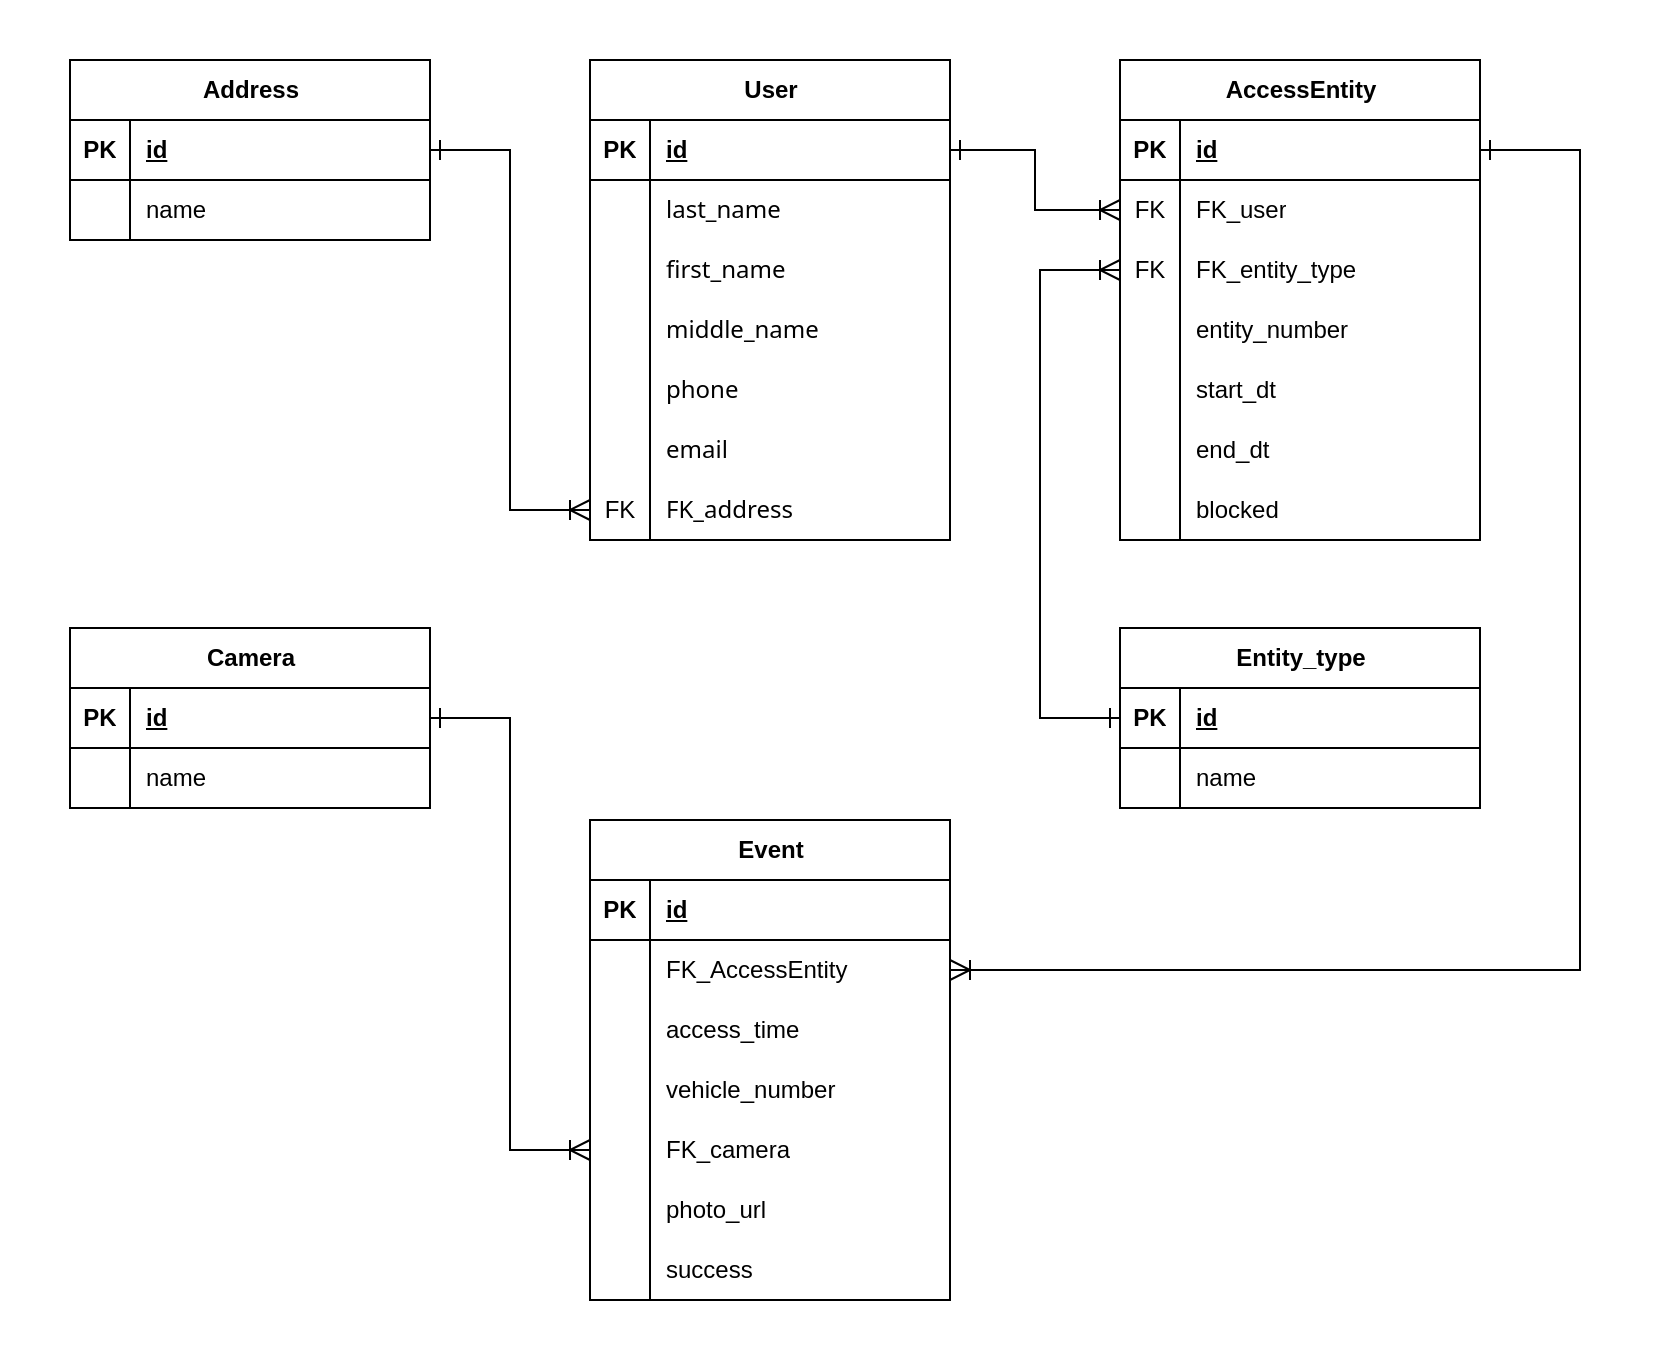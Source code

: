 <mxfile version="24.2.5" type="device">
  <diagram name="Страница — 1" id="ZFLMnjEEjDK_UrK1XO5l">
    <mxGraphModel dx="1436" dy="853" grid="1" gridSize="10" guides="1" tooltips="1" connect="1" arrows="1" fold="1" page="1" pageScale="1" pageWidth="1169" pageHeight="827" background="none" math="0" shadow="0">
      <root>
        <mxCell id="0" />
        <mxCell id="1" parent="0" />
        <mxCell id="rfX3fmeTe_TzDn6MFL8E-45" value="" style="rounded=0;whiteSpace=wrap;html=1;labelBackgroundColor=none;fontColor=default;labelBorderColor=none;strokeColor=none;" vertex="1" parent="1">
          <mxGeometry x="50" y="10" width="830" height="680" as="geometry" />
        </mxCell>
        <mxCell id="8xm2RryPE5Os0l2a6KrY-1" value="User" style="shape=table;startSize=30;container=1;collapsible=1;childLayout=tableLayout;fixedRows=1;rowLines=0;fontStyle=1;align=center;resizeLast=1;html=1;labelBackgroundColor=none;fontColor=default;labelBorderColor=none;" parent="1" vertex="1">
          <mxGeometry x="345" y="40" width="180" height="240" as="geometry" />
        </mxCell>
        <mxCell id="8xm2RryPE5Os0l2a6KrY-2" value="" style="shape=tableRow;horizontal=0;startSize=0;swimlaneHead=0;swimlaneBody=0;fillColor=none;collapsible=0;dropTarget=0;points=[[0,0.5],[1,0.5]];portConstraint=eastwest;top=0;left=0;right=0;bottom=1;labelBackgroundColor=none;fontColor=default;labelBorderColor=none;" parent="8xm2RryPE5Os0l2a6KrY-1" vertex="1">
          <mxGeometry y="30" width="180" height="30" as="geometry" />
        </mxCell>
        <mxCell id="8xm2RryPE5Os0l2a6KrY-3" value="PK" style="shape=partialRectangle;connectable=0;fillColor=none;top=0;left=0;bottom=0;right=0;fontStyle=1;overflow=hidden;whiteSpace=wrap;html=1;labelBackgroundColor=none;fontColor=default;labelBorderColor=none;" parent="8xm2RryPE5Os0l2a6KrY-2" vertex="1">
          <mxGeometry width="30" height="30" as="geometry">
            <mxRectangle width="30" height="30" as="alternateBounds" />
          </mxGeometry>
        </mxCell>
        <mxCell id="8xm2RryPE5Os0l2a6KrY-4" value="id" style="shape=partialRectangle;connectable=0;fillColor=none;top=0;left=0;bottom=0;right=0;align=left;spacingLeft=6;fontStyle=5;overflow=hidden;whiteSpace=wrap;html=1;labelBackgroundColor=none;fontColor=default;labelBorderColor=none;" parent="8xm2RryPE5Os0l2a6KrY-2" vertex="1">
          <mxGeometry x="30" width="150" height="30" as="geometry">
            <mxRectangle width="150" height="30" as="alternateBounds" />
          </mxGeometry>
        </mxCell>
        <mxCell id="8xm2RryPE5Os0l2a6KrY-5" value="" style="shape=tableRow;horizontal=0;startSize=0;swimlaneHead=0;swimlaneBody=0;fillColor=none;collapsible=0;dropTarget=0;points=[[0,0.5],[1,0.5]];portConstraint=eastwest;top=0;left=0;right=0;bottom=0;labelBackgroundColor=none;fontColor=default;labelBorderColor=none;" parent="8xm2RryPE5Os0l2a6KrY-1" vertex="1">
          <mxGeometry y="60" width="180" height="30" as="geometry" />
        </mxCell>
        <mxCell id="8xm2RryPE5Os0l2a6KrY-6" value="" style="shape=partialRectangle;connectable=0;fillColor=none;top=0;left=0;bottom=0;right=0;editable=1;overflow=hidden;whiteSpace=wrap;html=1;labelBackgroundColor=none;fontColor=default;labelBorderColor=none;" parent="8xm2RryPE5Os0l2a6KrY-5" vertex="1">
          <mxGeometry width="30" height="30" as="geometry">
            <mxRectangle width="30" height="30" as="alternateBounds" />
          </mxGeometry>
        </mxCell>
        <mxCell id="8xm2RryPE5Os0l2a6KrY-7" value="&lt;span style=&quot;font-family: Söhne, ui-sans-serif, system-ui, -apple-system, &amp;quot;Segoe UI&amp;quot;, Roboto, Ubuntu, Cantarell, &amp;quot;Noto Sans&amp;quot;, sans-serif, &amp;quot;Helvetica Neue&amp;quot;, Arial, &amp;quot;Apple Color Emoji&amp;quot;, &amp;quot;Segoe UI Emoji&amp;quot;, &amp;quot;Segoe UI Symbol&amp;quot;, &amp;quot;Noto Color Emoji&amp;quot;; white-space-collapse: preserve;&quot;&gt;&lt;font style=&quot;font-size: 12px;&quot;&gt;last_name&lt;/font&gt;&lt;/span&gt;" style="shape=partialRectangle;connectable=0;fillColor=none;top=0;left=0;bottom=0;right=0;align=left;spacingLeft=6;overflow=hidden;whiteSpace=wrap;html=1;labelBackgroundColor=none;fontColor=default;labelBorderColor=none;" parent="8xm2RryPE5Os0l2a6KrY-5" vertex="1">
          <mxGeometry x="30" width="150" height="30" as="geometry">
            <mxRectangle width="150" height="30" as="alternateBounds" />
          </mxGeometry>
        </mxCell>
        <mxCell id="8xm2RryPE5Os0l2a6KrY-8" value="" style="shape=tableRow;horizontal=0;startSize=0;swimlaneHead=0;swimlaneBody=0;fillColor=none;collapsible=0;dropTarget=0;points=[[0,0.5],[1,0.5]];portConstraint=eastwest;top=0;left=0;right=0;bottom=0;labelBackgroundColor=none;fontColor=default;labelBorderColor=none;" parent="8xm2RryPE5Os0l2a6KrY-1" vertex="1">
          <mxGeometry y="90" width="180" height="30" as="geometry" />
        </mxCell>
        <mxCell id="8xm2RryPE5Os0l2a6KrY-9" value="" style="shape=partialRectangle;connectable=0;fillColor=none;top=0;left=0;bottom=0;right=0;editable=1;overflow=hidden;whiteSpace=wrap;html=1;labelBackgroundColor=none;fontColor=default;labelBorderColor=none;" parent="8xm2RryPE5Os0l2a6KrY-8" vertex="1">
          <mxGeometry width="30" height="30" as="geometry">
            <mxRectangle width="30" height="30" as="alternateBounds" />
          </mxGeometry>
        </mxCell>
        <mxCell id="8xm2RryPE5Os0l2a6KrY-10" value="&lt;span style=&quot;font-family: Söhne, ui-sans-serif, system-ui, -apple-system, &amp;quot;Segoe UI&amp;quot;, Roboto, Ubuntu, Cantarell, &amp;quot;Noto Sans&amp;quot;, sans-serif, &amp;quot;Helvetica Neue&amp;quot;, Arial, &amp;quot;Apple Color Emoji&amp;quot;, &amp;quot;Segoe UI Emoji&amp;quot;, &amp;quot;Segoe UI Symbol&amp;quot;, &amp;quot;Noto Color Emoji&amp;quot;; white-space-collapse: preserve;&quot;&gt;&lt;font style=&quot;font-size: 12px;&quot;&gt;first_name&lt;/font&gt;&lt;/span&gt;" style="shape=partialRectangle;connectable=0;fillColor=none;top=0;left=0;bottom=0;right=0;align=left;spacingLeft=6;overflow=hidden;whiteSpace=wrap;html=1;labelBackgroundColor=none;fontColor=default;labelBorderColor=none;" parent="8xm2RryPE5Os0l2a6KrY-8" vertex="1">
          <mxGeometry x="30" width="150" height="30" as="geometry">
            <mxRectangle width="150" height="30" as="alternateBounds" />
          </mxGeometry>
        </mxCell>
        <mxCell id="8xm2RryPE5Os0l2a6KrY-11" value="" style="shape=tableRow;horizontal=0;startSize=0;swimlaneHead=0;swimlaneBody=0;fillColor=none;collapsible=0;dropTarget=0;points=[[0,0.5],[1,0.5]];portConstraint=eastwest;top=0;left=0;right=0;bottom=0;labelBackgroundColor=none;fontColor=default;labelBorderColor=none;" parent="8xm2RryPE5Os0l2a6KrY-1" vertex="1">
          <mxGeometry y="120" width="180" height="30" as="geometry" />
        </mxCell>
        <mxCell id="8xm2RryPE5Os0l2a6KrY-12" value="" style="shape=partialRectangle;connectable=0;fillColor=none;top=0;left=0;bottom=0;right=0;editable=1;overflow=hidden;whiteSpace=wrap;html=1;labelBackgroundColor=none;fontColor=default;labelBorderColor=none;" parent="8xm2RryPE5Os0l2a6KrY-11" vertex="1">
          <mxGeometry width="30" height="30" as="geometry">
            <mxRectangle width="30" height="30" as="alternateBounds" />
          </mxGeometry>
        </mxCell>
        <mxCell id="8xm2RryPE5Os0l2a6KrY-13" value="&lt;span style=&quot;font-family: Söhne, ui-sans-serif, system-ui, -apple-system, &amp;quot;Segoe UI&amp;quot;, Roboto, Ubuntu, Cantarell, &amp;quot;Noto Sans&amp;quot;, sans-serif, &amp;quot;Helvetica Neue&amp;quot;, Arial, &amp;quot;Apple Color Emoji&amp;quot;, &amp;quot;Segoe UI Emoji&amp;quot;, &amp;quot;Segoe UI Symbol&amp;quot;, &amp;quot;Noto Color Emoji&amp;quot;; white-space-collapse: preserve;&quot;&gt;&lt;font style=&quot;font-size: 12px;&quot;&gt;middle_name&lt;/font&gt;&lt;/span&gt;" style="shape=partialRectangle;connectable=0;fillColor=none;top=0;left=0;bottom=0;right=0;align=left;spacingLeft=6;overflow=hidden;whiteSpace=wrap;html=1;labelBackgroundColor=none;fontColor=default;labelBorderColor=none;" parent="8xm2RryPE5Os0l2a6KrY-11" vertex="1">
          <mxGeometry x="30" width="150" height="30" as="geometry">
            <mxRectangle width="150" height="30" as="alternateBounds" />
          </mxGeometry>
        </mxCell>
        <mxCell id="8xm2RryPE5Os0l2a6KrY-17" value="" style="shape=tableRow;horizontal=0;startSize=0;swimlaneHead=0;swimlaneBody=0;fillColor=none;collapsible=0;dropTarget=0;points=[[0,0.5],[1,0.5]];portConstraint=eastwest;top=0;left=0;right=0;bottom=0;labelBackgroundColor=none;fontColor=default;labelBorderColor=none;" parent="8xm2RryPE5Os0l2a6KrY-1" vertex="1">
          <mxGeometry y="150" width="180" height="30" as="geometry" />
        </mxCell>
        <mxCell id="8xm2RryPE5Os0l2a6KrY-18" value="" style="shape=partialRectangle;connectable=0;fillColor=none;top=0;left=0;bottom=0;right=0;editable=1;overflow=hidden;whiteSpace=wrap;html=1;labelBackgroundColor=none;fontColor=default;labelBorderColor=none;" parent="8xm2RryPE5Os0l2a6KrY-17" vertex="1">
          <mxGeometry width="30" height="30" as="geometry">
            <mxRectangle width="30" height="30" as="alternateBounds" />
          </mxGeometry>
        </mxCell>
        <mxCell id="8xm2RryPE5Os0l2a6KrY-19" value="&lt;span style=&quot;font-family: Söhne, ui-sans-serif, system-ui, -apple-system, &amp;quot;Segoe UI&amp;quot;, Roboto, Ubuntu, Cantarell, &amp;quot;Noto Sans&amp;quot;, sans-serif, &amp;quot;Helvetica Neue&amp;quot;, Arial, &amp;quot;Apple Color Emoji&amp;quot;, &amp;quot;Segoe UI Emoji&amp;quot;, &amp;quot;Segoe UI Symbol&amp;quot;, &amp;quot;Noto Color Emoji&amp;quot;; white-space-collapse: preserve;&quot;&gt;&lt;font style=&quot;font-size: 12px;&quot;&gt;phone&lt;/font&gt;&lt;/span&gt;" style="shape=partialRectangle;connectable=0;fillColor=none;top=0;left=0;bottom=0;right=0;align=left;spacingLeft=6;overflow=hidden;whiteSpace=wrap;html=1;labelBackgroundColor=none;fontColor=default;labelBorderColor=none;" parent="8xm2RryPE5Os0l2a6KrY-17" vertex="1">
          <mxGeometry x="30" width="150" height="30" as="geometry">
            <mxRectangle width="150" height="30" as="alternateBounds" />
          </mxGeometry>
        </mxCell>
        <mxCell id="8xm2RryPE5Os0l2a6KrY-14" value="" style="shape=tableRow;horizontal=0;startSize=0;swimlaneHead=0;swimlaneBody=0;fillColor=none;collapsible=0;dropTarget=0;points=[[0,0.5],[1,0.5]];portConstraint=eastwest;top=0;left=0;right=0;bottom=0;labelBackgroundColor=none;fontColor=default;labelBorderColor=none;" parent="8xm2RryPE5Os0l2a6KrY-1" vertex="1">
          <mxGeometry y="180" width="180" height="30" as="geometry" />
        </mxCell>
        <mxCell id="8xm2RryPE5Os0l2a6KrY-15" value="" style="shape=partialRectangle;connectable=0;fillColor=none;top=0;left=0;bottom=0;right=0;editable=1;overflow=hidden;whiteSpace=wrap;html=1;labelBackgroundColor=none;fontColor=default;labelBorderColor=none;" parent="8xm2RryPE5Os0l2a6KrY-14" vertex="1">
          <mxGeometry width="30" height="30" as="geometry">
            <mxRectangle width="30" height="30" as="alternateBounds" />
          </mxGeometry>
        </mxCell>
        <mxCell id="8xm2RryPE5Os0l2a6KrY-16" value="&lt;font face=&quot;Söhne, ui-sans-serif, system-ui, -apple-system, Segoe UI, Roboto, Ubuntu, Cantarell, Noto Sans, sans-serif, Helvetica Neue, Arial, Apple Color Emoji, Segoe UI Emoji, Segoe UI Symbol, Noto Color Emoji&quot;&gt;&lt;span style=&quot;white-space-collapse: preserve;&quot;&gt;email&lt;/span&gt;&lt;/font&gt;" style="shape=partialRectangle;connectable=0;fillColor=none;top=0;left=0;bottom=0;right=0;align=left;spacingLeft=6;overflow=hidden;whiteSpace=wrap;html=1;labelBackgroundColor=none;fontColor=default;labelBorderColor=none;" parent="8xm2RryPE5Os0l2a6KrY-14" vertex="1">
          <mxGeometry x="30" width="150" height="30" as="geometry">
            <mxRectangle width="150" height="30" as="alternateBounds" />
          </mxGeometry>
        </mxCell>
        <mxCell id="8xm2RryPE5Os0l2a6KrY-20" value="" style="shape=tableRow;horizontal=0;startSize=0;swimlaneHead=0;swimlaneBody=0;fillColor=none;collapsible=0;dropTarget=0;points=[[0,0.5],[1,0.5]];portConstraint=eastwest;top=0;left=0;right=0;bottom=0;labelBackgroundColor=none;fontColor=default;labelBorderColor=none;" parent="8xm2RryPE5Os0l2a6KrY-1" vertex="1">
          <mxGeometry y="210" width="180" height="30" as="geometry" />
        </mxCell>
        <mxCell id="8xm2RryPE5Os0l2a6KrY-21" value="FK" style="shape=partialRectangle;connectable=0;fillColor=none;top=0;left=0;bottom=0;right=0;editable=1;overflow=hidden;whiteSpace=wrap;html=1;labelBackgroundColor=none;fontColor=default;labelBorderColor=none;" parent="8xm2RryPE5Os0l2a6KrY-20" vertex="1">
          <mxGeometry width="30" height="30" as="geometry">
            <mxRectangle width="30" height="30" as="alternateBounds" />
          </mxGeometry>
        </mxCell>
        <mxCell id="8xm2RryPE5Os0l2a6KrY-22" value="&lt;span style=&quot;font-family: Söhne, ui-sans-serif, system-ui, -apple-system, &amp;quot;Segoe UI&amp;quot;, Roboto, Ubuntu, Cantarell, &amp;quot;Noto Sans&amp;quot;, sans-serif, &amp;quot;Helvetica Neue&amp;quot;, Arial, &amp;quot;Apple Color Emoji&amp;quot;, &amp;quot;Segoe UI Emoji&amp;quot;, &amp;quot;Segoe UI Symbol&amp;quot;, &amp;quot;Noto Color Emoji&amp;quot;; white-space-collapse: preserve;&quot;&gt;&lt;font style=&quot;font-size: 12px;&quot;&gt;FK_address&lt;/font&gt;&lt;/span&gt;" style="shape=partialRectangle;connectable=0;fillColor=none;top=0;left=0;bottom=0;right=0;align=left;spacingLeft=6;overflow=hidden;whiteSpace=wrap;html=1;labelBackgroundColor=none;fontColor=default;labelBorderColor=none;" parent="8xm2RryPE5Os0l2a6KrY-20" vertex="1">
          <mxGeometry x="30" width="150" height="30" as="geometry">
            <mxRectangle width="150" height="30" as="alternateBounds" />
          </mxGeometry>
        </mxCell>
        <mxCell id="8xm2RryPE5Os0l2a6KrY-23" value="&lt;span style=&quot;border: 0px solid rgb(227, 227, 227); box-sizing: border-box; --tw-border-spacing-x: 0; --tw-border-spacing-y: 0; --tw-translate-x: 0; --tw-translate-y: 0; --tw-rotate: 0; --tw-skew-x: 0; --tw-skew-y: 0; --tw-scale-x: 1; --tw-scale-y: 1; --tw-pan-x: ; --tw-pan-y: ; --tw-pinch-zoom: ; --tw-scroll-snap-strictness: proximity; --tw-gradient-from-position: ; --tw-gradient-via-position: ; --tw-gradient-to-position: ; --tw-ordinal: ; --tw-slashed-zero: ; --tw-numeric-figure: ; --tw-numeric-spacing: ; --tw-numeric-fraction: ; --tw-ring-inset: ; --tw-ring-offset-width: 0px; --tw-ring-offset-color: #fff; --tw-ring-color: rgba(69,89,164,.5); --tw-ring-offset-shadow: 0 0 transparent; --tw-ring-shadow: 0 0 transparent; --tw-shadow: 0 0 transparent; --tw-shadow-colored: 0 0 transparent; --tw-blur: ; --tw-brightness: ; --tw-contrast: ; --tw-grayscale: ; --tw-hue-rotate: ; --tw-invert: ; --tw-saturate: ; --tw-sepia: ; --tw-drop-shadow: ; --tw-backdrop-blur: ; --tw-backdrop-brightness: ; --tw-backdrop-contrast: ; --tw-backdrop-grayscale: ; --tw-backdrop-hue-rotate: ; --tw-backdrop-invert: ; --tw-backdrop-opacity: ; --tw-backdrop-saturate: ; --tw-backdrop-sepia: ; --tw-contain-size: ; --tw-contain-layout: ; --tw-contain-paint: ; --tw-contain-style: ; text-align: left; white-space: pre-wrap;&quot;&gt;&lt;font face=&quot;Helvetica&quot; style=&quot;font-size: 12px;&quot;&gt;AccessEntity&lt;/font&gt;&lt;/span&gt;" style="shape=table;startSize=30;container=1;collapsible=1;childLayout=tableLayout;fixedRows=1;rowLines=0;fontStyle=1;align=center;resizeLast=1;html=1;labelBackgroundColor=none;fontColor=default;labelBorderColor=none;" parent="1" vertex="1">
          <mxGeometry x="610" y="40" width="180" height="240" as="geometry" />
        </mxCell>
        <mxCell id="8xm2RryPE5Os0l2a6KrY-24" value="" style="shape=tableRow;horizontal=0;startSize=0;swimlaneHead=0;swimlaneBody=0;fillColor=none;collapsible=0;dropTarget=0;points=[[0,0.5],[1,0.5]];portConstraint=eastwest;top=0;left=0;right=0;bottom=1;labelBackgroundColor=none;fontColor=default;labelBorderColor=none;" parent="8xm2RryPE5Os0l2a6KrY-23" vertex="1">
          <mxGeometry y="30" width="180" height="30" as="geometry" />
        </mxCell>
        <mxCell id="8xm2RryPE5Os0l2a6KrY-25" value="PK" style="shape=partialRectangle;connectable=0;fillColor=none;top=0;left=0;bottom=0;right=0;fontStyle=1;overflow=hidden;whiteSpace=wrap;html=1;labelBackgroundColor=none;fontColor=default;labelBorderColor=none;" parent="8xm2RryPE5Os0l2a6KrY-24" vertex="1">
          <mxGeometry width="30" height="30" as="geometry">
            <mxRectangle width="30" height="30" as="alternateBounds" />
          </mxGeometry>
        </mxCell>
        <mxCell id="8xm2RryPE5Os0l2a6KrY-26" value="id" style="shape=partialRectangle;connectable=0;fillColor=none;top=0;left=0;bottom=0;right=0;align=left;spacingLeft=6;fontStyle=5;overflow=hidden;whiteSpace=wrap;html=1;labelBackgroundColor=none;fontColor=default;labelBorderColor=none;" parent="8xm2RryPE5Os0l2a6KrY-24" vertex="1">
          <mxGeometry x="30" width="150" height="30" as="geometry">
            <mxRectangle width="150" height="30" as="alternateBounds" />
          </mxGeometry>
        </mxCell>
        <mxCell id="8xm2RryPE5Os0l2a6KrY-27" value="" style="shape=tableRow;horizontal=0;startSize=0;swimlaneHead=0;swimlaneBody=0;fillColor=none;collapsible=0;dropTarget=0;points=[[0,0.5],[1,0.5]];portConstraint=eastwest;top=0;left=0;right=0;bottom=0;labelBackgroundColor=none;fontColor=default;labelBorderColor=none;" parent="8xm2RryPE5Os0l2a6KrY-23" vertex="1">
          <mxGeometry y="60" width="180" height="30" as="geometry" />
        </mxCell>
        <mxCell id="8xm2RryPE5Os0l2a6KrY-28" value="FK" style="shape=partialRectangle;connectable=0;fillColor=none;top=0;left=0;bottom=0;right=0;editable=1;overflow=hidden;whiteSpace=wrap;html=1;labelBackgroundColor=none;fontColor=default;labelBorderColor=none;" parent="8xm2RryPE5Os0l2a6KrY-27" vertex="1">
          <mxGeometry width="30" height="30" as="geometry">
            <mxRectangle width="30" height="30" as="alternateBounds" />
          </mxGeometry>
        </mxCell>
        <mxCell id="8xm2RryPE5Os0l2a6KrY-29" value="FK_user" style="shape=partialRectangle;connectable=0;fillColor=none;top=0;left=0;bottom=0;right=0;align=left;spacingLeft=6;overflow=hidden;whiteSpace=wrap;html=1;labelBackgroundColor=none;fontColor=default;labelBorderColor=none;" parent="8xm2RryPE5Os0l2a6KrY-27" vertex="1">
          <mxGeometry x="30" width="150" height="30" as="geometry">
            <mxRectangle width="150" height="30" as="alternateBounds" />
          </mxGeometry>
        </mxCell>
        <mxCell id="8xm2RryPE5Os0l2a6KrY-30" value="" style="shape=tableRow;horizontal=0;startSize=0;swimlaneHead=0;swimlaneBody=0;fillColor=none;collapsible=0;dropTarget=0;points=[[0,0.5],[1,0.5]];portConstraint=eastwest;top=0;left=0;right=0;bottom=0;labelBackgroundColor=none;fontColor=default;labelBorderColor=none;" parent="8xm2RryPE5Os0l2a6KrY-23" vertex="1">
          <mxGeometry y="90" width="180" height="30" as="geometry" />
        </mxCell>
        <mxCell id="8xm2RryPE5Os0l2a6KrY-31" value="&lt;span style=&quot;text-align: left; white-space-collapse: preserve;&quot;&gt;FK&lt;/span&gt;" style="shape=partialRectangle;connectable=0;fillColor=none;top=0;left=0;bottom=0;right=0;editable=1;overflow=hidden;whiteSpace=wrap;html=1;labelBackgroundColor=none;fontColor=default;labelBorderColor=none;" parent="8xm2RryPE5Os0l2a6KrY-30" vertex="1">
          <mxGeometry width="30" height="30" as="geometry">
            <mxRectangle width="30" height="30" as="alternateBounds" />
          </mxGeometry>
        </mxCell>
        <mxCell id="8xm2RryPE5Os0l2a6KrY-32" value="&lt;span style=&quot;white-space-collapse: preserve;&quot;&gt;&lt;font style=&quot;font-size: 12px;&quot;&gt;FK_entity_type&lt;/font&gt;&lt;/span&gt;" style="shape=partialRectangle;connectable=0;fillColor=none;top=0;left=0;bottom=0;right=0;align=left;spacingLeft=6;overflow=hidden;whiteSpace=wrap;html=1;labelBackgroundColor=none;fontColor=default;labelBorderColor=none;" parent="8xm2RryPE5Os0l2a6KrY-30" vertex="1">
          <mxGeometry x="30" width="150" height="30" as="geometry">
            <mxRectangle width="150" height="30" as="alternateBounds" />
          </mxGeometry>
        </mxCell>
        <mxCell id="8xm2RryPE5Os0l2a6KrY-33" value="" style="shape=tableRow;horizontal=0;startSize=0;swimlaneHead=0;swimlaneBody=0;fillColor=none;collapsible=0;dropTarget=0;points=[[0,0.5],[1,0.5]];portConstraint=eastwest;top=0;left=0;right=0;bottom=0;labelBackgroundColor=none;fontColor=default;labelBorderColor=none;" parent="8xm2RryPE5Os0l2a6KrY-23" vertex="1">
          <mxGeometry y="120" width="180" height="30" as="geometry" />
        </mxCell>
        <mxCell id="8xm2RryPE5Os0l2a6KrY-34" value="" style="shape=partialRectangle;connectable=0;fillColor=none;top=0;left=0;bottom=0;right=0;editable=1;overflow=hidden;whiteSpace=wrap;html=1;labelBackgroundColor=none;fontColor=default;labelBorderColor=none;" parent="8xm2RryPE5Os0l2a6KrY-33" vertex="1">
          <mxGeometry width="30" height="30" as="geometry">
            <mxRectangle width="30" height="30" as="alternateBounds" />
          </mxGeometry>
        </mxCell>
        <mxCell id="8xm2RryPE5Os0l2a6KrY-35" value="&lt;span style=&quot;white-space-collapse: preserve;&quot;&gt;&lt;font face=&quot;Helvetica&quot; style=&quot;font-size: 12px;&quot;&gt;entity_number&lt;/font&gt;&lt;/span&gt;" style="shape=partialRectangle;connectable=0;fillColor=none;top=0;left=0;bottom=0;right=0;align=left;spacingLeft=6;overflow=hidden;whiteSpace=wrap;html=1;labelBackgroundColor=none;fontColor=default;labelBorderColor=none;" parent="8xm2RryPE5Os0l2a6KrY-33" vertex="1">
          <mxGeometry x="30" width="150" height="30" as="geometry">
            <mxRectangle width="150" height="30" as="alternateBounds" />
          </mxGeometry>
        </mxCell>
        <mxCell id="8xm2RryPE5Os0l2a6KrY-36" value="" style="shape=tableRow;horizontal=0;startSize=0;swimlaneHead=0;swimlaneBody=0;fillColor=none;collapsible=0;dropTarget=0;points=[[0,0.5],[1,0.5]];portConstraint=eastwest;top=0;left=0;right=0;bottom=0;labelBackgroundColor=none;fontColor=default;labelBorderColor=none;" parent="8xm2RryPE5Os0l2a6KrY-23" vertex="1">
          <mxGeometry y="150" width="180" height="30" as="geometry" />
        </mxCell>
        <mxCell id="8xm2RryPE5Os0l2a6KrY-37" value="" style="shape=partialRectangle;connectable=0;fillColor=none;top=0;left=0;bottom=0;right=0;editable=1;overflow=hidden;whiteSpace=wrap;html=1;labelBackgroundColor=none;fontColor=default;labelBorderColor=none;" parent="8xm2RryPE5Os0l2a6KrY-36" vertex="1">
          <mxGeometry width="30" height="30" as="geometry">
            <mxRectangle width="30" height="30" as="alternateBounds" />
          </mxGeometry>
        </mxCell>
        <mxCell id="8xm2RryPE5Os0l2a6KrY-38" value="start_dt" style="shape=partialRectangle;connectable=0;fillColor=none;top=0;left=0;bottom=0;right=0;align=left;spacingLeft=6;overflow=hidden;whiteSpace=wrap;html=1;labelBackgroundColor=none;fontColor=default;labelBorderColor=none;" parent="8xm2RryPE5Os0l2a6KrY-36" vertex="1">
          <mxGeometry x="30" width="150" height="30" as="geometry">
            <mxRectangle width="150" height="30" as="alternateBounds" />
          </mxGeometry>
        </mxCell>
        <mxCell id="8xm2RryPE5Os0l2a6KrY-39" value="" style="shape=tableRow;horizontal=0;startSize=0;swimlaneHead=0;swimlaneBody=0;fillColor=none;collapsible=0;dropTarget=0;points=[[0,0.5],[1,0.5]];portConstraint=eastwest;top=0;left=0;right=0;bottom=0;labelBackgroundColor=none;fontColor=default;labelBorderColor=none;" parent="8xm2RryPE5Os0l2a6KrY-23" vertex="1">
          <mxGeometry y="180" width="180" height="30" as="geometry" />
        </mxCell>
        <mxCell id="8xm2RryPE5Os0l2a6KrY-40" value="" style="shape=partialRectangle;connectable=0;fillColor=none;top=0;left=0;bottom=0;right=0;editable=1;overflow=hidden;whiteSpace=wrap;html=1;labelBackgroundColor=none;fontColor=default;labelBorderColor=none;" parent="8xm2RryPE5Os0l2a6KrY-39" vertex="1">
          <mxGeometry width="30" height="30" as="geometry">
            <mxRectangle width="30" height="30" as="alternateBounds" />
          </mxGeometry>
        </mxCell>
        <mxCell id="8xm2RryPE5Os0l2a6KrY-41" value="end_dt" style="shape=partialRectangle;connectable=0;fillColor=none;top=0;left=0;bottom=0;right=0;align=left;spacingLeft=6;overflow=hidden;whiteSpace=wrap;html=1;labelBackgroundColor=none;fontColor=default;labelBorderColor=none;" parent="8xm2RryPE5Os0l2a6KrY-39" vertex="1">
          <mxGeometry x="30" width="150" height="30" as="geometry">
            <mxRectangle width="150" height="30" as="alternateBounds" />
          </mxGeometry>
        </mxCell>
        <mxCell id="8xm2RryPE5Os0l2a6KrY-42" value="" style="shape=tableRow;horizontal=0;startSize=0;swimlaneHead=0;swimlaneBody=0;fillColor=none;collapsible=0;dropTarget=0;points=[[0,0.5],[1,0.5]];portConstraint=eastwest;top=0;left=0;right=0;bottom=0;labelBackgroundColor=none;fontColor=default;labelBorderColor=none;" parent="8xm2RryPE5Os0l2a6KrY-23" vertex="1">
          <mxGeometry y="210" width="180" height="30" as="geometry" />
        </mxCell>
        <mxCell id="8xm2RryPE5Os0l2a6KrY-43" value="" style="shape=partialRectangle;connectable=0;fillColor=none;top=0;left=0;bottom=0;right=0;editable=1;overflow=hidden;whiteSpace=wrap;html=1;labelBackgroundColor=none;fontColor=default;labelBorderColor=none;" parent="8xm2RryPE5Os0l2a6KrY-42" vertex="1">
          <mxGeometry width="30" height="30" as="geometry">
            <mxRectangle width="30" height="30" as="alternateBounds" />
          </mxGeometry>
        </mxCell>
        <mxCell id="8xm2RryPE5Os0l2a6KrY-44" value="blocked" style="shape=partialRectangle;connectable=0;fillColor=none;top=0;left=0;bottom=0;right=0;align=left;spacingLeft=6;overflow=hidden;whiteSpace=wrap;html=1;labelBackgroundColor=none;fontColor=default;labelBorderColor=none;" parent="8xm2RryPE5Os0l2a6KrY-42" vertex="1">
          <mxGeometry x="30" width="150" height="30" as="geometry">
            <mxRectangle width="150" height="30" as="alternateBounds" />
          </mxGeometry>
        </mxCell>
        <mxCell id="8xm2RryPE5Os0l2a6KrY-45" value="Address" style="shape=table;startSize=30;container=1;collapsible=1;childLayout=tableLayout;fixedRows=1;rowLines=0;fontStyle=1;align=center;resizeLast=1;html=1;labelBackgroundColor=none;fontColor=default;labelBorderColor=none;" parent="1" vertex="1">
          <mxGeometry x="85" y="40" width="180" height="90" as="geometry" />
        </mxCell>
        <mxCell id="8xm2RryPE5Os0l2a6KrY-46" value="" style="shape=tableRow;horizontal=0;startSize=0;swimlaneHead=0;swimlaneBody=0;fillColor=none;collapsible=0;dropTarget=0;points=[[0,0.5],[1,0.5]];portConstraint=eastwest;top=0;left=0;right=0;bottom=1;labelBackgroundColor=none;fontColor=default;labelBorderColor=none;" parent="8xm2RryPE5Os0l2a6KrY-45" vertex="1">
          <mxGeometry y="30" width="180" height="30" as="geometry" />
        </mxCell>
        <mxCell id="8xm2RryPE5Os0l2a6KrY-47" value="PK" style="shape=partialRectangle;connectable=0;fillColor=none;top=0;left=0;bottom=0;right=0;fontStyle=1;overflow=hidden;whiteSpace=wrap;html=1;labelBackgroundColor=none;fontColor=default;labelBorderColor=none;" parent="8xm2RryPE5Os0l2a6KrY-46" vertex="1">
          <mxGeometry width="30" height="30" as="geometry">
            <mxRectangle width="30" height="30" as="alternateBounds" />
          </mxGeometry>
        </mxCell>
        <mxCell id="8xm2RryPE5Os0l2a6KrY-48" value="id" style="shape=partialRectangle;connectable=0;fillColor=none;top=0;left=0;bottom=0;right=0;align=left;spacingLeft=6;fontStyle=5;overflow=hidden;whiteSpace=wrap;html=1;labelBackgroundColor=none;fontColor=default;labelBorderColor=none;" parent="8xm2RryPE5Os0l2a6KrY-46" vertex="1">
          <mxGeometry x="30" width="150" height="30" as="geometry">
            <mxRectangle width="150" height="30" as="alternateBounds" />
          </mxGeometry>
        </mxCell>
        <mxCell id="8xm2RryPE5Os0l2a6KrY-49" value="" style="shape=tableRow;horizontal=0;startSize=0;swimlaneHead=0;swimlaneBody=0;fillColor=none;collapsible=0;dropTarget=0;points=[[0,0.5],[1,0.5]];portConstraint=eastwest;top=0;left=0;right=0;bottom=0;labelBackgroundColor=none;fontColor=default;labelBorderColor=none;" parent="8xm2RryPE5Os0l2a6KrY-45" vertex="1">
          <mxGeometry y="60" width="180" height="30" as="geometry" />
        </mxCell>
        <mxCell id="8xm2RryPE5Os0l2a6KrY-50" value="" style="shape=partialRectangle;connectable=0;fillColor=none;top=0;left=0;bottom=0;right=0;editable=1;overflow=hidden;whiteSpace=wrap;html=1;labelBackgroundColor=none;fontColor=default;labelBorderColor=none;" parent="8xm2RryPE5Os0l2a6KrY-49" vertex="1">
          <mxGeometry width="30" height="30" as="geometry">
            <mxRectangle width="30" height="30" as="alternateBounds" />
          </mxGeometry>
        </mxCell>
        <mxCell id="8xm2RryPE5Os0l2a6KrY-51" value="name" style="shape=partialRectangle;connectable=0;fillColor=none;top=0;left=0;bottom=0;right=0;align=left;spacingLeft=6;overflow=hidden;whiteSpace=wrap;html=1;labelBackgroundColor=none;fontColor=default;labelBorderColor=none;" parent="8xm2RryPE5Os0l2a6KrY-49" vertex="1">
          <mxGeometry x="30" width="150" height="30" as="geometry">
            <mxRectangle width="150" height="30" as="alternateBounds" />
          </mxGeometry>
        </mxCell>
        <mxCell id="8xm2RryPE5Os0l2a6KrY-80" value="Event" style="shape=table;startSize=30;container=1;collapsible=1;childLayout=tableLayout;fixedRows=1;rowLines=0;fontStyle=1;align=center;resizeLast=1;html=1;labelBackgroundColor=none;fontColor=default;labelBorderColor=none;" parent="1" vertex="1">
          <mxGeometry x="345" y="420" width="180" height="240" as="geometry" />
        </mxCell>
        <mxCell id="8xm2RryPE5Os0l2a6KrY-81" value="" style="shape=tableRow;horizontal=0;startSize=0;swimlaneHead=0;swimlaneBody=0;fillColor=none;collapsible=0;dropTarget=0;points=[[0,0.5],[1,0.5]];portConstraint=eastwest;top=0;left=0;right=0;bottom=1;labelBackgroundColor=none;fontColor=default;labelBorderColor=none;" parent="8xm2RryPE5Os0l2a6KrY-80" vertex="1">
          <mxGeometry y="30" width="180" height="30" as="geometry" />
        </mxCell>
        <mxCell id="8xm2RryPE5Os0l2a6KrY-82" value="PK" style="shape=partialRectangle;connectable=0;fillColor=none;top=0;left=0;bottom=0;right=0;fontStyle=1;overflow=hidden;whiteSpace=wrap;html=1;labelBackgroundColor=none;fontColor=default;labelBorderColor=none;" parent="8xm2RryPE5Os0l2a6KrY-81" vertex="1">
          <mxGeometry width="30" height="30" as="geometry">
            <mxRectangle width="30" height="30" as="alternateBounds" />
          </mxGeometry>
        </mxCell>
        <mxCell id="8xm2RryPE5Os0l2a6KrY-83" value="id" style="shape=partialRectangle;connectable=0;fillColor=none;top=0;left=0;bottom=0;right=0;align=left;spacingLeft=6;fontStyle=5;overflow=hidden;whiteSpace=wrap;html=1;labelBackgroundColor=none;fontColor=default;labelBorderColor=none;" parent="8xm2RryPE5Os0l2a6KrY-81" vertex="1">
          <mxGeometry x="30" width="150" height="30" as="geometry">
            <mxRectangle width="150" height="30" as="alternateBounds" />
          </mxGeometry>
        </mxCell>
        <mxCell id="8xm2RryPE5Os0l2a6KrY-87" value="" style="shape=tableRow;horizontal=0;startSize=0;swimlaneHead=0;swimlaneBody=0;fillColor=none;collapsible=0;dropTarget=0;points=[[0,0.5],[1,0.5]];portConstraint=eastwest;top=0;left=0;right=0;bottom=0;labelBackgroundColor=none;fontColor=default;labelBorderColor=none;" parent="8xm2RryPE5Os0l2a6KrY-80" vertex="1">
          <mxGeometry y="60" width="180" height="30" as="geometry" />
        </mxCell>
        <mxCell id="8xm2RryPE5Os0l2a6KrY-88" value="" style="shape=partialRectangle;connectable=0;fillColor=none;top=0;left=0;bottom=0;right=0;editable=1;overflow=hidden;whiteSpace=wrap;html=1;labelBackgroundColor=none;fontColor=default;labelBorderColor=none;" parent="8xm2RryPE5Os0l2a6KrY-87" vertex="1">
          <mxGeometry width="30" height="30" as="geometry">
            <mxRectangle width="30" height="30" as="alternateBounds" />
          </mxGeometry>
        </mxCell>
        <mxCell id="8xm2RryPE5Os0l2a6KrY-89" value="FK_&lt;span style=&quot;white-space-collapse: preserve;&quot;&gt;AccessEntity&lt;/span&gt;" style="shape=partialRectangle;connectable=0;fillColor=none;top=0;left=0;bottom=0;right=0;align=left;spacingLeft=6;overflow=hidden;whiteSpace=wrap;html=1;labelBackgroundColor=none;fontColor=default;labelBorderColor=none;" parent="8xm2RryPE5Os0l2a6KrY-87" vertex="1">
          <mxGeometry x="30" width="150" height="30" as="geometry">
            <mxRectangle width="150" height="30" as="alternateBounds" />
          </mxGeometry>
        </mxCell>
        <mxCell id="8xm2RryPE5Os0l2a6KrY-93" value="" style="shape=tableRow;horizontal=0;startSize=0;swimlaneHead=0;swimlaneBody=0;fillColor=none;collapsible=0;dropTarget=0;points=[[0,0.5],[1,0.5]];portConstraint=eastwest;top=0;left=0;right=0;bottom=0;labelBackgroundColor=none;fontColor=default;labelBorderColor=none;" parent="8xm2RryPE5Os0l2a6KrY-80" vertex="1">
          <mxGeometry y="90" width="180" height="30" as="geometry" />
        </mxCell>
        <mxCell id="8xm2RryPE5Os0l2a6KrY-94" value="" style="shape=partialRectangle;connectable=0;fillColor=none;top=0;left=0;bottom=0;right=0;editable=1;overflow=hidden;whiteSpace=wrap;html=1;labelBackgroundColor=none;fontColor=default;labelBorderColor=none;" parent="8xm2RryPE5Os0l2a6KrY-93" vertex="1">
          <mxGeometry width="30" height="30" as="geometry">
            <mxRectangle width="30" height="30" as="alternateBounds" />
          </mxGeometry>
        </mxCell>
        <mxCell id="8xm2RryPE5Os0l2a6KrY-95" value="&lt;span style=&quot;white-space: pre;&quot;&gt;&lt;font face=&quot;Helvetica&quot; style=&quot;font-size: 12px;&quot;&gt;access_time&lt;/font&gt;&lt;/span&gt;" style="shape=partialRectangle;connectable=0;fillColor=none;top=0;left=0;bottom=0;right=0;align=left;spacingLeft=6;overflow=hidden;whiteSpace=wrap;html=1;labelBackgroundColor=none;fontColor=default;labelBorderColor=none;" parent="8xm2RryPE5Os0l2a6KrY-93" vertex="1">
          <mxGeometry x="30" width="150" height="30" as="geometry">
            <mxRectangle width="150" height="30" as="alternateBounds" />
          </mxGeometry>
        </mxCell>
        <mxCell id="rfX3fmeTe_TzDn6MFL8E-1" value="" style="shape=tableRow;horizontal=0;startSize=0;swimlaneHead=0;swimlaneBody=0;fillColor=none;collapsible=0;dropTarget=0;points=[[0,0.5],[1,0.5]];portConstraint=eastwest;top=0;left=0;right=0;bottom=0;labelBackgroundColor=none;fontColor=default;labelBorderColor=none;" vertex="1" parent="8xm2RryPE5Os0l2a6KrY-80">
          <mxGeometry y="120" width="180" height="30" as="geometry" />
        </mxCell>
        <mxCell id="rfX3fmeTe_TzDn6MFL8E-2" value="" style="shape=partialRectangle;connectable=0;fillColor=none;top=0;left=0;bottom=0;right=0;editable=1;overflow=hidden;whiteSpace=wrap;html=1;labelBackgroundColor=none;fontColor=default;labelBorderColor=none;" vertex="1" parent="rfX3fmeTe_TzDn6MFL8E-1">
          <mxGeometry width="30" height="30" as="geometry">
            <mxRectangle width="30" height="30" as="alternateBounds" />
          </mxGeometry>
        </mxCell>
        <mxCell id="rfX3fmeTe_TzDn6MFL8E-3" value="vehicle_number" style="shape=partialRectangle;connectable=0;fillColor=none;top=0;left=0;bottom=0;right=0;align=left;spacingLeft=6;overflow=hidden;whiteSpace=wrap;html=1;labelBackgroundColor=none;fontColor=default;labelBorderColor=none;" vertex="1" parent="rfX3fmeTe_TzDn6MFL8E-1">
          <mxGeometry x="30" width="150" height="30" as="geometry">
            <mxRectangle width="150" height="30" as="alternateBounds" />
          </mxGeometry>
        </mxCell>
        <mxCell id="rfX3fmeTe_TzDn6MFL8E-4" value="" style="shape=tableRow;horizontal=0;startSize=0;swimlaneHead=0;swimlaneBody=0;fillColor=none;collapsible=0;dropTarget=0;points=[[0,0.5],[1,0.5]];portConstraint=eastwest;top=0;left=0;right=0;bottom=0;labelBackgroundColor=none;fontColor=default;labelBorderColor=none;" vertex="1" parent="8xm2RryPE5Os0l2a6KrY-80">
          <mxGeometry y="150" width="180" height="30" as="geometry" />
        </mxCell>
        <mxCell id="rfX3fmeTe_TzDn6MFL8E-5" value="" style="shape=partialRectangle;connectable=0;fillColor=none;top=0;left=0;bottom=0;right=0;editable=1;overflow=hidden;whiteSpace=wrap;html=1;labelBackgroundColor=none;fontColor=default;labelBorderColor=none;" vertex="1" parent="rfX3fmeTe_TzDn6MFL8E-4">
          <mxGeometry width="30" height="30" as="geometry">
            <mxRectangle width="30" height="30" as="alternateBounds" />
          </mxGeometry>
        </mxCell>
        <mxCell id="rfX3fmeTe_TzDn6MFL8E-6" value="FK_camera" style="shape=partialRectangle;connectable=0;fillColor=none;top=0;left=0;bottom=0;right=0;align=left;spacingLeft=6;overflow=hidden;whiteSpace=wrap;html=1;labelBackgroundColor=none;fontColor=default;labelBorderColor=none;" vertex="1" parent="rfX3fmeTe_TzDn6MFL8E-4">
          <mxGeometry x="30" width="150" height="30" as="geometry">
            <mxRectangle width="150" height="30" as="alternateBounds" />
          </mxGeometry>
        </mxCell>
        <mxCell id="rfX3fmeTe_TzDn6MFL8E-7" value="" style="shape=tableRow;horizontal=0;startSize=0;swimlaneHead=0;swimlaneBody=0;fillColor=none;collapsible=0;dropTarget=0;points=[[0,0.5],[1,0.5]];portConstraint=eastwest;top=0;left=0;right=0;bottom=0;labelBackgroundColor=none;fontColor=default;labelBorderColor=none;" vertex="1" parent="8xm2RryPE5Os0l2a6KrY-80">
          <mxGeometry y="180" width="180" height="30" as="geometry" />
        </mxCell>
        <mxCell id="rfX3fmeTe_TzDn6MFL8E-8" value="" style="shape=partialRectangle;connectable=0;fillColor=none;top=0;left=0;bottom=0;right=0;editable=1;overflow=hidden;whiteSpace=wrap;html=1;labelBackgroundColor=none;fontColor=default;labelBorderColor=none;" vertex="1" parent="rfX3fmeTe_TzDn6MFL8E-7">
          <mxGeometry width="30" height="30" as="geometry">
            <mxRectangle width="30" height="30" as="alternateBounds" />
          </mxGeometry>
        </mxCell>
        <mxCell id="rfX3fmeTe_TzDn6MFL8E-9" value="photo_url" style="shape=partialRectangle;connectable=0;fillColor=none;top=0;left=0;bottom=0;right=0;align=left;spacingLeft=6;overflow=hidden;whiteSpace=wrap;html=1;labelBackgroundColor=none;fontColor=default;labelBorderColor=none;" vertex="1" parent="rfX3fmeTe_TzDn6MFL8E-7">
          <mxGeometry x="30" width="150" height="30" as="geometry">
            <mxRectangle width="150" height="30" as="alternateBounds" />
          </mxGeometry>
        </mxCell>
        <mxCell id="rfX3fmeTe_TzDn6MFL8E-10" value="" style="shape=tableRow;horizontal=0;startSize=0;swimlaneHead=0;swimlaneBody=0;fillColor=none;collapsible=0;dropTarget=0;points=[[0,0.5],[1,0.5]];portConstraint=eastwest;top=0;left=0;right=0;bottom=0;labelBackgroundColor=none;fontColor=default;labelBorderColor=none;" vertex="1" parent="8xm2RryPE5Os0l2a6KrY-80">
          <mxGeometry y="210" width="180" height="30" as="geometry" />
        </mxCell>
        <mxCell id="rfX3fmeTe_TzDn6MFL8E-11" value="" style="shape=partialRectangle;connectable=0;fillColor=none;top=0;left=0;bottom=0;right=0;editable=1;overflow=hidden;whiteSpace=wrap;html=1;labelBackgroundColor=none;fontColor=default;labelBorderColor=none;" vertex="1" parent="rfX3fmeTe_TzDn6MFL8E-10">
          <mxGeometry width="30" height="30" as="geometry">
            <mxRectangle width="30" height="30" as="alternateBounds" />
          </mxGeometry>
        </mxCell>
        <mxCell id="rfX3fmeTe_TzDn6MFL8E-12" value="success" style="shape=partialRectangle;connectable=0;fillColor=none;top=0;left=0;bottom=0;right=0;align=left;spacingLeft=6;overflow=hidden;whiteSpace=wrap;html=1;labelBackgroundColor=none;fontColor=default;labelBorderColor=none;" vertex="1" parent="rfX3fmeTe_TzDn6MFL8E-10">
          <mxGeometry x="30" width="150" height="30" as="geometry">
            <mxRectangle width="150" height="30" as="alternateBounds" />
          </mxGeometry>
        </mxCell>
        <mxCell id="rfX3fmeTe_TzDn6MFL8E-13" value="&lt;span style=&quot;text-align: left; text-wrap: wrap;&quot;&gt;Camera&lt;/span&gt;" style="shape=table;startSize=30;container=1;collapsible=1;childLayout=tableLayout;fixedRows=1;rowLines=0;fontStyle=1;align=center;resizeLast=1;html=1;labelBackgroundColor=none;fontColor=default;labelBorderColor=none;" vertex="1" parent="1">
          <mxGeometry x="85" y="324" width="180" height="90" as="geometry" />
        </mxCell>
        <mxCell id="rfX3fmeTe_TzDn6MFL8E-14" value="" style="shape=tableRow;horizontal=0;startSize=0;swimlaneHead=0;swimlaneBody=0;fillColor=none;collapsible=0;dropTarget=0;points=[[0,0.5],[1,0.5]];portConstraint=eastwest;top=0;left=0;right=0;bottom=1;labelBackgroundColor=none;fontColor=default;labelBorderColor=none;" vertex="1" parent="rfX3fmeTe_TzDn6MFL8E-13">
          <mxGeometry y="30" width="180" height="30" as="geometry" />
        </mxCell>
        <mxCell id="rfX3fmeTe_TzDn6MFL8E-15" value="PK" style="shape=partialRectangle;connectable=0;fillColor=none;top=0;left=0;bottom=0;right=0;fontStyle=1;overflow=hidden;whiteSpace=wrap;html=1;labelBackgroundColor=none;fontColor=default;labelBorderColor=none;" vertex="1" parent="rfX3fmeTe_TzDn6MFL8E-14">
          <mxGeometry width="30" height="30" as="geometry">
            <mxRectangle width="30" height="30" as="alternateBounds" />
          </mxGeometry>
        </mxCell>
        <mxCell id="rfX3fmeTe_TzDn6MFL8E-16" value="id" style="shape=partialRectangle;connectable=0;fillColor=none;top=0;left=0;bottom=0;right=0;align=left;spacingLeft=6;fontStyle=5;overflow=hidden;whiteSpace=wrap;html=1;labelBackgroundColor=none;fontColor=default;labelBorderColor=none;" vertex="1" parent="rfX3fmeTe_TzDn6MFL8E-14">
          <mxGeometry x="30" width="150" height="30" as="geometry">
            <mxRectangle width="150" height="30" as="alternateBounds" />
          </mxGeometry>
        </mxCell>
        <mxCell id="rfX3fmeTe_TzDn6MFL8E-17" value="" style="shape=tableRow;horizontal=0;startSize=0;swimlaneHead=0;swimlaneBody=0;fillColor=none;collapsible=0;dropTarget=0;points=[[0,0.5],[1,0.5]];portConstraint=eastwest;top=0;left=0;right=0;bottom=0;labelBackgroundColor=none;fontColor=default;labelBorderColor=none;" vertex="1" parent="rfX3fmeTe_TzDn6MFL8E-13">
          <mxGeometry y="60" width="180" height="30" as="geometry" />
        </mxCell>
        <mxCell id="rfX3fmeTe_TzDn6MFL8E-18" value="" style="shape=partialRectangle;connectable=0;fillColor=none;top=0;left=0;bottom=0;right=0;editable=1;overflow=hidden;whiteSpace=wrap;html=1;labelBackgroundColor=none;fontColor=default;labelBorderColor=none;" vertex="1" parent="rfX3fmeTe_TzDn6MFL8E-17">
          <mxGeometry width="30" height="30" as="geometry">
            <mxRectangle width="30" height="30" as="alternateBounds" />
          </mxGeometry>
        </mxCell>
        <mxCell id="rfX3fmeTe_TzDn6MFL8E-19" value="name" style="shape=partialRectangle;connectable=0;fillColor=none;top=0;left=0;bottom=0;right=0;align=left;spacingLeft=6;overflow=hidden;whiteSpace=wrap;html=1;labelBackgroundColor=none;fontColor=default;labelBorderColor=none;" vertex="1" parent="rfX3fmeTe_TzDn6MFL8E-17">
          <mxGeometry x="30" width="150" height="30" as="geometry">
            <mxRectangle width="150" height="30" as="alternateBounds" />
          </mxGeometry>
        </mxCell>
        <mxCell id="rfX3fmeTe_TzDn6MFL8E-20" value="&lt;span style=&quot;text-align: left; white-space: pre-wrap;&quot;&gt;Entity_type&lt;/span&gt;" style="shape=table;startSize=30;container=1;collapsible=1;childLayout=tableLayout;fixedRows=1;rowLines=0;fontStyle=1;align=center;resizeLast=1;html=1;labelBackgroundColor=none;fontColor=default;labelBorderColor=none;" vertex="1" parent="1">
          <mxGeometry x="610" y="324" width="180" height="90" as="geometry" />
        </mxCell>
        <mxCell id="rfX3fmeTe_TzDn6MFL8E-21" value="" style="shape=tableRow;horizontal=0;startSize=0;swimlaneHead=0;swimlaneBody=0;fillColor=none;collapsible=0;dropTarget=0;points=[[0,0.5],[1,0.5]];portConstraint=eastwest;top=0;left=0;right=0;bottom=1;labelBackgroundColor=none;fontColor=default;labelBorderColor=none;" vertex="1" parent="rfX3fmeTe_TzDn6MFL8E-20">
          <mxGeometry y="30" width="180" height="30" as="geometry" />
        </mxCell>
        <mxCell id="rfX3fmeTe_TzDn6MFL8E-22" value="PK" style="shape=partialRectangle;connectable=0;fillColor=none;top=0;left=0;bottom=0;right=0;fontStyle=1;overflow=hidden;whiteSpace=wrap;html=1;labelBackgroundColor=none;fontColor=default;labelBorderColor=none;" vertex="1" parent="rfX3fmeTe_TzDn6MFL8E-21">
          <mxGeometry width="30" height="30" as="geometry">
            <mxRectangle width="30" height="30" as="alternateBounds" />
          </mxGeometry>
        </mxCell>
        <mxCell id="rfX3fmeTe_TzDn6MFL8E-23" value="id" style="shape=partialRectangle;connectable=0;fillColor=none;top=0;left=0;bottom=0;right=0;align=left;spacingLeft=6;fontStyle=5;overflow=hidden;whiteSpace=wrap;html=1;labelBackgroundColor=none;fontColor=default;labelBorderColor=none;" vertex="1" parent="rfX3fmeTe_TzDn6MFL8E-21">
          <mxGeometry x="30" width="150" height="30" as="geometry">
            <mxRectangle width="150" height="30" as="alternateBounds" />
          </mxGeometry>
        </mxCell>
        <mxCell id="rfX3fmeTe_TzDn6MFL8E-24" value="" style="shape=tableRow;horizontal=0;startSize=0;swimlaneHead=0;swimlaneBody=0;fillColor=none;collapsible=0;dropTarget=0;points=[[0,0.5],[1,0.5]];portConstraint=eastwest;top=0;left=0;right=0;bottom=0;labelBackgroundColor=none;fontColor=default;labelBorderColor=none;" vertex="1" parent="rfX3fmeTe_TzDn6MFL8E-20">
          <mxGeometry y="60" width="180" height="30" as="geometry" />
        </mxCell>
        <mxCell id="rfX3fmeTe_TzDn6MFL8E-25" value="" style="shape=partialRectangle;connectable=0;fillColor=none;top=0;left=0;bottom=0;right=0;editable=1;overflow=hidden;whiteSpace=wrap;html=1;labelBackgroundColor=none;fontColor=default;labelBorderColor=none;" vertex="1" parent="rfX3fmeTe_TzDn6MFL8E-24">
          <mxGeometry width="30" height="30" as="geometry">
            <mxRectangle width="30" height="30" as="alternateBounds" />
          </mxGeometry>
        </mxCell>
        <mxCell id="rfX3fmeTe_TzDn6MFL8E-26" value="name" style="shape=partialRectangle;connectable=0;fillColor=none;top=0;left=0;bottom=0;right=0;align=left;spacingLeft=6;overflow=hidden;whiteSpace=wrap;html=1;labelBackgroundColor=none;fontColor=default;labelBorderColor=none;" vertex="1" parent="rfX3fmeTe_TzDn6MFL8E-24">
          <mxGeometry x="30" width="150" height="30" as="geometry">
            <mxRectangle width="150" height="30" as="alternateBounds" />
          </mxGeometry>
        </mxCell>
        <mxCell id="rfX3fmeTe_TzDn6MFL8E-27" style="edgeStyle=orthogonalEdgeStyle;rounded=0;orthogonalLoop=1;jettySize=auto;html=1;entryX=0;entryY=0.5;entryDx=0;entryDy=0;startArrow=ERone;startFill=0;endArrow=ERoneToMany;endFill=0;endSize=8;startSize=8;labelBackgroundColor=none;fontColor=default;labelBorderColor=none;" edge="1" parent="1" source="8xm2RryPE5Os0l2a6KrY-46" target="8xm2RryPE5Os0l2a6KrY-20">
          <mxGeometry relative="1" as="geometry" />
        </mxCell>
        <mxCell id="rfX3fmeTe_TzDn6MFL8E-29" style="edgeStyle=orthogonalEdgeStyle;rounded=0;orthogonalLoop=1;jettySize=auto;html=1;entryX=0;entryY=0.5;entryDx=0;entryDy=0;startArrow=ERone;startFill=0;endArrow=ERoneToMany;endFill=0;endSize=8;startSize=8;labelBackgroundColor=none;fontColor=default;labelBorderColor=none;" edge="1" parent="1" source="8xm2RryPE5Os0l2a6KrY-2" target="8xm2RryPE5Os0l2a6KrY-27">
          <mxGeometry relative="1" as="geometry" />
        </mxCell>
        <mxCell id="rfX3fmeTe_TzDn6MFL8E-38" style="edgeStyle=orthogonalEdgeStyle;rounded=0;orthogonalLoop=1;jettySize=auto;html=1;entryX=0;entryY=0.5;entryDx=0;entryDy=0;startArrow=ERone;startFill=0;endArrow=ERoneToMany;endFill=0;endSize=8;startSize=8;labelBackgroundColor=none;fontColor=default;labelBorderColor=none;" edge="1" parent="1" source="rfX3fmeTe_TzDn6MFL8E-14" target="rfX3fmeTe_TzDn6MFL8E-4">
          <mxGeometry relative="1" as="geometry" />
        </mxCell>
        <mxCell id="rfX3fmeTe_TzDn6MFL8E-41" style="edgeStyle=orthogonalEdgeStyle;rounded=0;orthogonalLoop=1;jettySize=auto;html=1;entryX=0;entryY=0.5;entryDx=0;entryDy=0;startArrow=ERone;startFill=0;endArrow=ERoneToMany;endFill=0;endSize=8;startSize=8;labelBackgroundColor=none;fontColor=default;labelBorderColor=none;" edge="1" parent="1" source="rfX3fmeTe_TzDn6MFL8E-21" target="8xm2RryPE5Os0l2a6KrY-30">
          <mxGeometry relative="1" as="geometry">
            <Array as="points">
              <mxPoint x="570" y="369" />
              <mxPoint x="570" y="145" />
            </Array>
          </mxGeometry>
        </mxCell>
        <mxCell id="rfX3fmeTe_TzDn6MFL8E-44" style="edgeStyle=orthogonalEdgeStyle;rounded=0;orthogonalLoop=1;jettySize=auto;html=1;entryX=1;entryY=0.5;entryDx=0;entryDy=0;startArrow=ERone;startFill=0;endArrow=ERoneToMany;endFill=0;endSize=8;startSize=8;labelBackgroundColor=none;fontColor=default;labelBorderColor=none;" edge="1" parent="1" source="8xm2RryPE5Os0l2a6KrY-24" target="8xm2RryPE5Os0l2a6KrY-87">
          <mxGeometry relative="1" as="geometry">
            <Array as="points">
              <mxPoint x="840" y="85" />
              <mxPoint x="840" y="495" />
            </Array>
          </mxGeometry>
        </mxCell>
      </root>
    </mxGraphModel>
  </diagram>
</mxfile>
